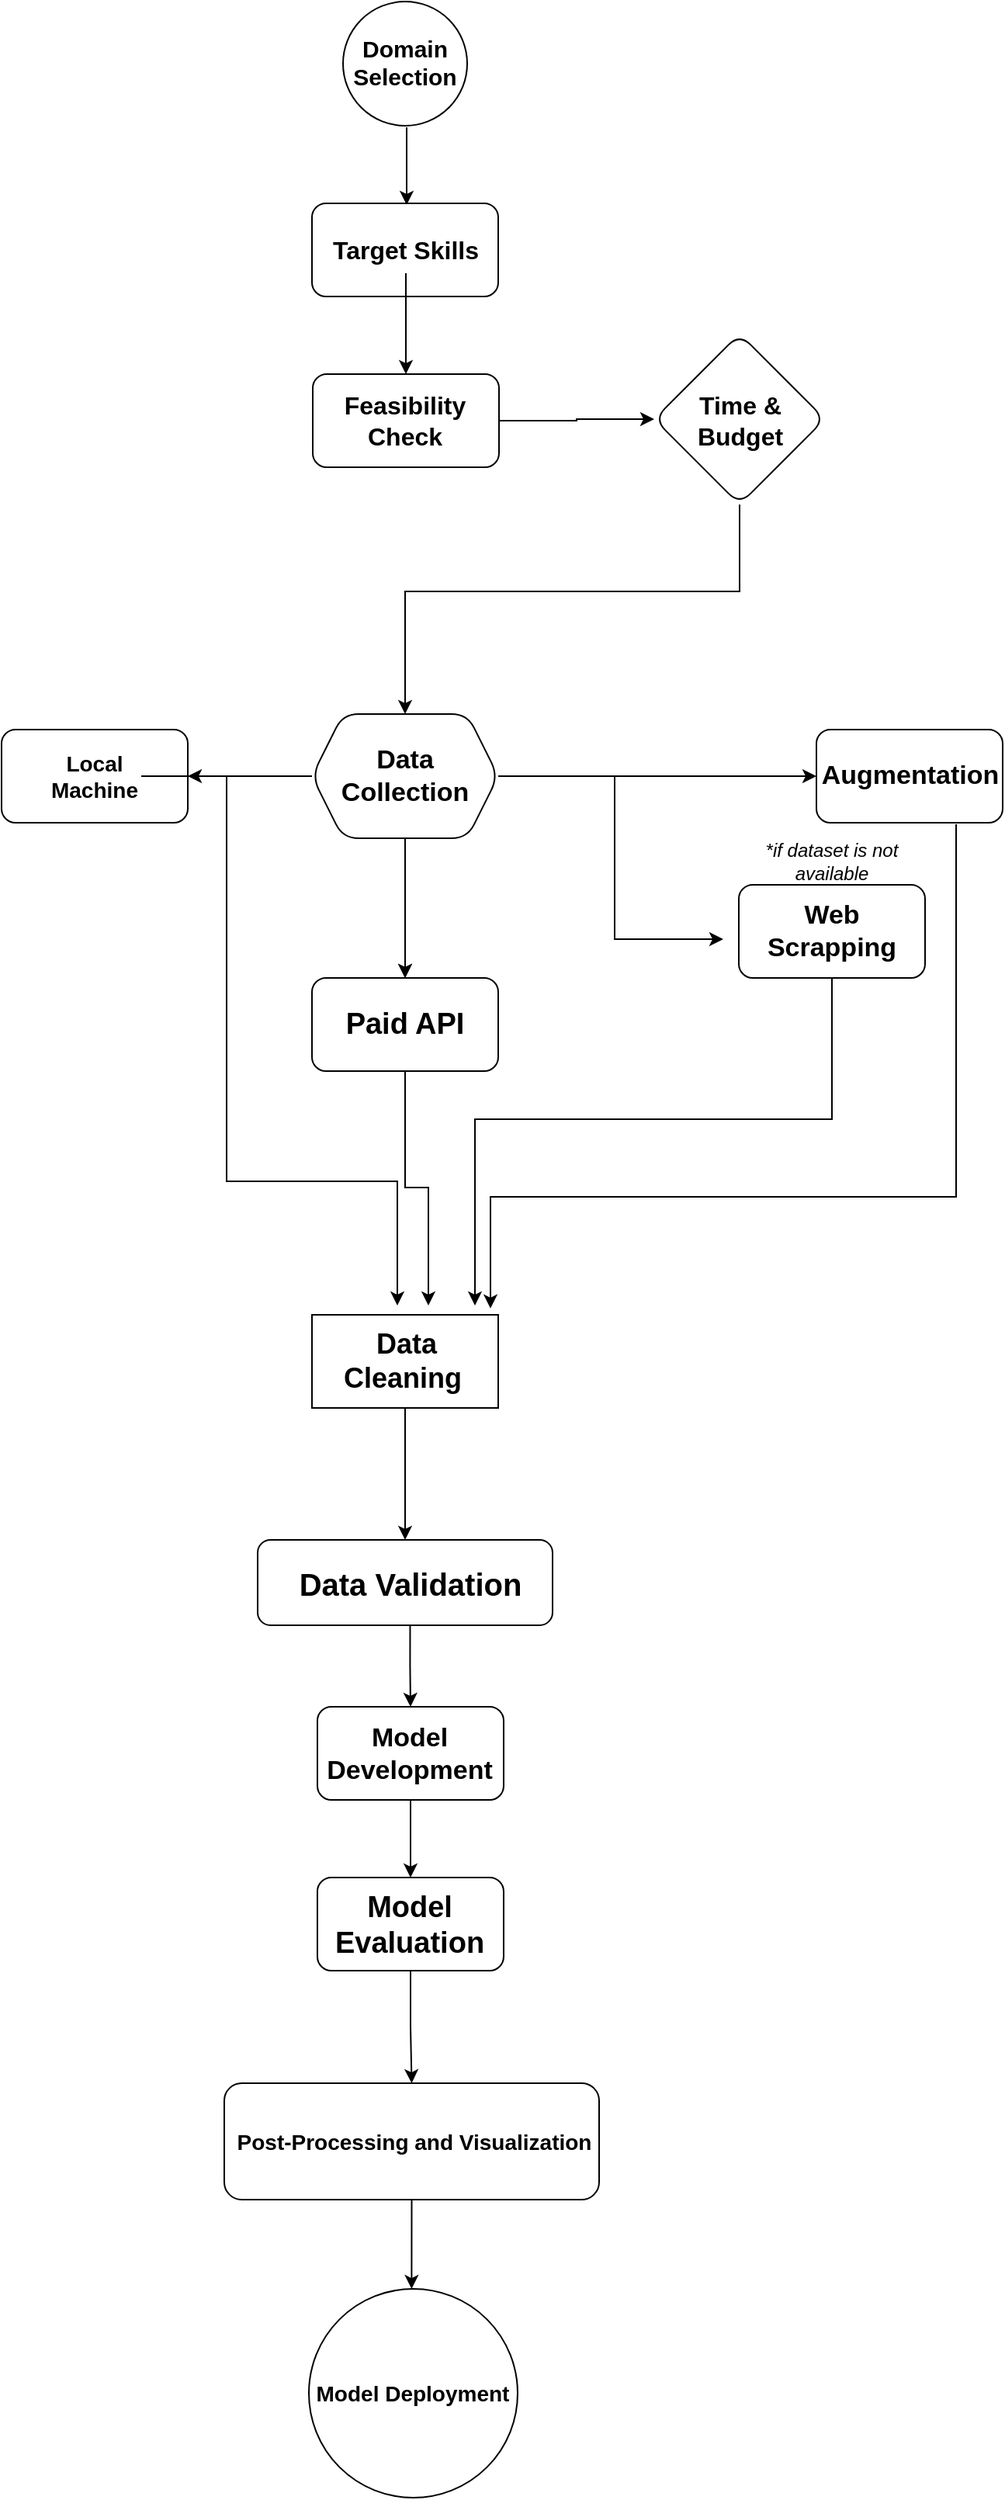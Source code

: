 <mxfile version="26.0.4">
  <diagram name="Page-1" id="bL-7anh0yRQtcCFwLneY">
    <mxGraphModel dx="1764" dy="933" grid="1" gridSize="10" guides="1" tooltips="1" connect="1" arrows="1" fold="1" page="1" pageScale="1" pageWidth="850" pageHeight="1100" math="0" shadow="0">
      <root>
        <mxCell id="0" />
        <mxCell id="1" parent="0" />
        <mxCell id="3jIO0v2SfAkL-Q8g2eAK-5" value="" style="ellipse;whiteSpace=wrap;html=1;rounded=1;" parent="1" vertex="1">
          <mxGeometry x="385" y="10" width="80" height="80" as="geometry" />
        </mxCell>
        <mxCell id="ProNFtIYXbp6_ZJc4s1l-50" value="" style="edgeStyle=orthogonalEdgeStyle;rounded=0;orthogonalLoop=1;jettySize=auto;html=1;" edge="1" parent="1">
          <mxGeometry relative="1" as="geometry">
            <mxPoint x="426" y="102" as="sourcePoint" />
            <mxPoint x="426" y="141" as="targetPoint" />
            <Array as="points">
              <mxPoint x="426" y="91" />
              <mxPoint x="426" y="91" />
            </Array>
          </mxGeometry>
        </mxCell>
        <mxCell id="3jIO0v2SfAkL-Q8g2eAK-7" value="Domain Selection" style="text;html=1;align=center;verticalAlign=middle;whiteSpace=wrap;rounded=0;fontSize=15;fontStyle=1" parent="1" vertex="1">
          <mxGeometry x="395" y="34" width="60" height="30" as="geometry" />
        </mxCell>
        <mxCell id="ProNFtIYXbp6_ZJc4s1l-4" value="" style="rounded=1;whiteSpace=wrap;html=1;" vertex="1" parent="1">
          <mxGeometry x="365" y="140" width="120" height="60" as="geometry" />
        </mxCell>
        <mxCell id="ProNFtIYXbp6_ZJc4s1l-53" value="" style="edgeStyle=orthogonalEdgeStyle;rounded=0;orthogonalLoop=1;jettySize=auto;html=1;" edge="1" parent="1" source="ProNFtIYXbp6_ZJc4s1l-6" target="ProNFtIYXbp6_ZJc4s1l-52">
          <mxGeometry relative="1" as="geometry" />
        </mxCell>
        <mxCell id="ProNFtIYXbp6_ZJc4s1l-6" value="Target Skills" style="text;html=1;align=center;verticalAlign=middle;whiteSpace=wrap;rounded=0;strokeWidth=3;fontSize=16;fontStyle=1" vertex="1" parent="1">
          <mxGeometry x="373" y="155" width="105" height="30" as="geometry" />
        </mxCell>
        <mxCell id="ProNFtIYXbp6_ZJc4s1l-12" value="" style="edgeStyle=orthogonalEdgeStyle;rounded=0;orthogonalLoop=1;jettySize=auto;html=1;" edge="1" parent="1" source="ProNFtIYXbp6_ZJc4s1l-7" target="ProNFtIYXbp6_ZJc4s1l-11">
          <mxGeometry relative="1" as="geometry" />
        </mxCell>
        <mxCell id="ProNFtIYXbp6_ZJc4s1l-15" value="" style="edgeStyle=orthogonalEdgeStyle;rounded=0;orthogonalLoop=1;jettySize=auto;html=1;" edge="1" parent="1" source="ProNFtIYXbp6_ZJc4s1l-7" target="ProNFtIYXbp6_ZJc4s1l-14">
          <mxGeometry relative="1" as="geometry" />
        </mxCell>
        <mxCell id="ProNFtIYXbp6_ZJc4s1l-18" value="" style="edgeStyle=orthogonalEdgeStyle;rounded=0;orthogonalLoop=1;jettySize=auto;html=1;" edge="1" parent="1" source="ProNFtIYXbp6_ZJc4s1l-7" target="ProNFtIYXbp6_ZJc4s1l-17">
          <mxGeometry relative="1" as="geometry" />
        </mxCell>
        <mxCell id="ProNFtIYXbp6_ZJc4s1l-22" style="edgeStyle=orthogonalEdgeStyle;rounded=0;orthogonalLoop=1;jettySize=auto;html=1;" edge="1" parent="1" source="ProNFtIYXbp6_ZJc4s1l-7">
          <mxGeometry relative="1" as="geometry">
            <mxPoint x="630" y="614" as="targetPoint" />
            <Array as="points">
              <mxPoint x="560" y="509" />
              <mxPoint x="560" y="614" />
              <mxPoint x="610" y="614" />
            </Array>
          </mxGeometry>
        </mxCell>
        <mxCell id="ProNFtIYXbp6_ZJc4s1l-7" value="" style="shape=hexagon;perimeter=hexagonPerimeter2;whiteSpace=wrap;html=1;fixedSize=1;rounded=1;" vertex="1" parent="1">
          <mxGeometry x="365" y="469" width="120" height="80" as="geometry" />
        </mxCell>
        <mxCell id="ProNFtIYXbp6_ZJc4s1l-20" value="" style="edgeStyle=orthogonalEdgeStyle;rounded=0;orthogonalLoop=1;jettySize=auto;html=1;" edge="1" parent="1">
          <mxGeometry relative="1" as="geometry">
            <mxPoint x="425" y="560" as="sourcePoint" />
            <mxPoint x="425" y="639" as="targetPoint" />
          </mxGeometry>
        </mxCell>
        <mxCell id="ProNFtIYXbp6_ZJc4s1l-10" value="Data Collection" style="text;html=1;align=center;verticalAlign=middle;whiteSpace=wrap;rounded=0;fontSize=17;fontStyle=1" vertex="1" parent="1">
          <mxGeometry x="395" y="494" width="60" height="30" as="geometry" />
        </mxCell>
        <mxCell id="ProNFtIYXbp6_ZJc4s1l-61" style="edgeStyle=orthogonalEdgeStyle;rounded=0;orthogonalLoop=1;jettySize=auto;html=1;" edge="1" parent="1" source="ProNFtIYXbp6_ZJc4s1l-11">
          <mxGeometry relative="1" as="geometry">
            <mxPoint x="440" y="850" as="targetPoint" />
            <Array as="points">
              <mxPoint x="425" y="774" />
              <mxPoint x="440" y="774" />
            </Array>
          </mxGeometry>
        </mxCell>
        <mxCell id="ProNFtIYXbp6_ZJc4s1l-11" value="" style="whiteSpace=wrap;html=1;rounded=1;" vertex="1" parent="1">
          <mxGeometry x="365" y="639" width="120" height="60" as="geometry" />
        </mxCell>
        <mxCell id="ProNFtIYXbp6_ZJc4s1l-13" value="Paid API" style="text;html=1;align=center;verticalAlign=middle;whiteSpace=wrap;rounded=0;fontSize=19;fontStyle=1" vertex="1" parent="1">
          <mxGeometry x="380" y="654" width="90" height="30" as="geometry" />
        </mxCell>
        <mxCell id="ProNFtIYXbp6_ZJc4s1l-14" value="" style="whiteSpace=wrap;html=1;rounded=1;" vertex="1" parent="1">
          <mxGeometry x="165" y="479" width="120" height="60" as="geometry" />
        </mxCell>
        <mxCell id="ProNFtIYXbp6_ZJc4s1l-59" style="edgeStyle=orthogonalEdgeStyle;rounded=0;orthogonalLoop=1;jettySize=auto;html=1;" edge="1" parent="1" source="ProNFtIYXbp6_ZJc4s1l-16">
          <mxGeometry relative="1" as="geometry">
            <mxPoint x="420" y="850" as="targetPoint" />
            <Array as="points">
              <mxPoint x="310" y="509" />
              <mxPoint x="310" y="770" />
              <mxPoint x="420" y="770" />
            </Array>
          </mxGeometry>
        </mxCell>
        <mxCell id="ProNFtIYXbp6_ZJc4s1l-16" value="Local Machine" style="text;html=1;align=center;verticalAlign=middle;whiteSpace=wrap;rounded=0;fontSize=14;fontStyle=1" vertex="1" parent="1">
          <mxGeometry x="195" y="494" width="60" height="30" as="geometry" />
        </mxCell>
        <mxCell id="ProNFtIYXbp6_ZJc4s1l-17" value="" style="whiteSpace=wrap;html=1;rounded=1;" vertex="1" parent="1">
          <mxGeometry x="690" y="479" width="120" height="60" as="geometry" />
        </mxCell>
        <mxCell id="ProNFtIYXbp6_ZJc4s1l-63" style="edgeStyle=orthogonalEdgeStyle;rounded=0;orthogonalLoop=1;jettySize=auto;html=1;" edge="1" parent="1">
          <mxGeometry relative="1" as="geometry">
            <mxPoint x="480" y="851.905" as="targetPoint" />
            <mxPoint x="780" y="540" as="sourcePoint" />
            <Array as="points">
              <mxPoint x="780" y="780" />
              <mxPoint x="480" y="780" />
            </Array>
          </mxGeometry>
        </mxCell>
        <mxCell id="ProNFtIYXbp6_ZJc4s1l-19" value="Augmentation" style="text;html=1;align=center;verticalAlign=middle;whiteSpace=wrap;rounded=0;fontSize=17;fontStyle=1" vertex="1" parent="1">
          <mxGeometry x="702.5" y="494" width="95" height="30" as="geometry" />
        </mxCell>
        <mxCell id="ProNFtIYXbp6_ZJc4s1l-62" style="edgeStyle=orthogonalEdgeStyle;rounded=0;orthogonalLoop=1;jettySize=auto;html=1;" edge="1" parent="1" source="ProNFtIYXbp6_ZJc4s1l-23">
          <mxGeometry relative="1" as="geometry">
            <mxPoint x="470" y="850" as="targetPoint" />
            <Array as="points">
              <mxPoint x="700" y="730" />
              <mxPoint x="470" y="730" />
            </Array>
          </mxGeometry>
        </mxCell>
        <mxCell id="ProNFtIYXbp6_ZJc4s1l-23" value="" style="rounded=1;whiteSpace=wrap;html=1;" vertex="1" parent="1">
          <mxGeometry x="640" y="579" width="120" height="60" as="geometry" />
        </mxCell>
        <mxCell id="ProNFtIYXbp6_ZJc4s1l-24" value="Web Scrapping" style="text;html=1;align=center;verticalAlign=middle;whiteSpace=wrap;rounded=0;fontSize=17;fontStyle=1" vertex="1" parent="1">
          <mxGeometry x="670" y="594" width="60" height="30" as="geometry" />
        </mxCell>
        <mxCell id="ProNFtIYXbp6_ZJc4s1l-29" value="" style="edgeStyle=orthogonalEdgeStyle;rounded=0;orthogonalLoop=1;jettySize=auto;html=1;" edge="1" parent="1" source="ProNFtIYXbp6_ZJc4s1l-25" target="ProNFtIYXbp6_ZJc4s1l-28">
          <mxGeometry relative="1" as="geometry" />
        </mxCell>
        <mxCell id="ProNFtIYXbp6_ZJc4s1l-25" value="" style="whiteSpace=wrap;html=1;" vertex="1" parent="1">
          <mxGeometry x="365" y="856" width="120" height="60" as="geometry" />
        </mxCell>
        <mxCell id="ProNFtIYXbp6_ZJc4s1l-27" value="Data Cleaning&amp;nbsp;" style="text;html=1;align=center;verticalAlign=middle;whiteSpace=wrap;rounded=0;fontSize=18;fontStyle=1" vertex="1" parent="1">
          <mxGeometry x="395.5" y="871" width="60" height="30" as="geometry" />
        </mxCell>
        <mxCell id="ProNFtIYXbp6_ZJc4s1l-28" value="" style="rounded=1;whiteSpace=wrap;html=1;" vertex="1" parent="1">
          <mxGeometry x="330" y="1001" width="190" height="55" as="geometry" />
        </mxCell>
        <mxCell id="ProNFtIYXbp6_ZJc4s1l-34" value="" style="edgeStyle=orthogonalEdgeStyle;rounded=0;orthogonalLoop=1;jettySize=auto;html=1;exitX=0.517;exitY=1.008;exitDx=0;exitDy=0;exitPerimeter=0;" edge="1" parent="1" source="ProNFtIYXbp6_ZJc4s1l-28" target="ProNFtIYXbp6_ZJc4s1l-33">
          <mxGeometry relative="1" as="geometry">
            <mxPoint x="428" y="1060" as="sourcePoint" />
          </mxGeometry>
        </mxCell>
        <mxCell id="ProNFtIYXbp6_ZJc4s1l-30" value="Data Validation" style="text;html=1;align=center;verticalAlign=middle;whiteSpace=wrap;rounded=0;fontSize=20;fontStyle=1" vertex="1" parent="1">
          <mxGeometry x="332.87" y="1013.5" width="191.25" height="30" as="geometry" />
        </mxCell>
        <mxCell id="ProNFtIYXbp6_ZJc4s1l-33" value="" style="rounded=1;whiteSpace=wrap;html=1;" vertex="1" parent="1">
          <mxGeometry x="368.495" y="1108.5" width="120" height="60" as="geometry" />
        </mxCell>
        <mxCell id="ProNFtIYXbp6_ZJc4s1l-38" value="" style="edgeStyle=orthogonalEdgeStyle;rounded=0;orthogonalLoop=1;jettySize=auto;html=1;exitX=0.5;exitY=1;exitDx=0;exitDy=0;" edge="1" parent="1" source="ProNFtIYXbp6_ZJc4s1l-33" target="ProNFtIYXbp6_ZJc4s1l-37">
          <mxGeometry relative="1" as="geometry">
            <mxPoint x="428" y="1180" as="sourcePoint" />
          </mxGeometry>
        </mxCell>
        <mxCell id="ProNFtIYXbp6_ZJc4s1l-36" value="Model Development" style="text;html=1;align=center;verticalAlign=middle;whiteSpace=wrap;rounded=0;fontSize=17;fontStyle=1" vertex="1" parent="1">
          <mxGeometry x="398.49" y="1123.5" width="60" height="30" as="geometry" />
        </mxCell>
        <mxCell id="ProNFtIYXbp6_ZJc4s1l-41" value="" style="edgeStyle=orthogonalEdgeStyle;rounded=0;orthogonalLoop=1;jettySize=auto;html=1;" edge="1" parent="1" source="ProNFtIYXbp6_ZJc4s1l-37" target="ProNFtIYXbp6_ZJc4s1l-40">
          <mxGeometry relative="1" as="geometry" />
        </mxCell>
        <mxCell id="ProNFtIYXbp6_ZJc4s1l-37" value="" style="rounded=1;whiteSpace=wrap;html=1;" vertex="1" parent="1">
          <mxGeometry x="368.49" y="1218.5" width="120" height="60" as="geometry" />
        </mxCell>
        <mxCell id="ProNFtIYXbp6_ZJc4s1l-39" value="Model Evaluation" style="text;html=1;align=center;verticalAlign=middle;whiteSpace=wrap;rounded=0;fontSize=19;fontStyle=1" vertex="1" parent="1">
          <mxGeometry x="398" y="1234" width="60" height="30" as="geometry" />
        </mxCell>
        <mxCell id="ProNFtIYXbp6_ZJc4s1l-40" value="" style="rounded=1;whiteSpace=wrap;html=1;" vertex="1" parent="1">
          <mxGeometry x="308.49" y="1351" width="241.51" height="75" as="geometry" />
        </mxCell>
        <mxCell id="ProNFtIYXbp6_ZJc4s1l-45" value="" style="edgeStyle=orthogonalEdgeStyle;rounded=0;orthogonalLoop=1;jettySize=auto;html=1;exitX=0.5;exitY=1;exitDx=0;exitDy=0;" edge="1" parent="1" source="ProNFtIYXbp6_ZJc4s1l-40" target="ProNFtIYXbp6_ZJc4s1l-44">
          <mxGeometry relative="1" as="geometry">
            <mxPoint x="430" y="1430" as="sourcePoint" />
            <Array as="points">
              <mxPoint x="429" y="1470" />
              <mxPoint x="429" y="1470" />
            </Array>
          </mxGeometry>
        </mxCell>
        <mxCell id="ProNFtIYXbp6_ZJc4s1l-42" value="Post-Processing and Visualization" style="text;html=1;align=center;verticalAlign=middle;whiteSpace=wrap;rounded=0;fontSize=14;fontStyle=1" vertex="1" parent="1">
          <mxGeometry x="301" y="1373.5" width="260" height="30" as="geometry" />
        </mxCell>
        <mxCell id="ProNFtIYXbp6_ZJc4s1l-44" value="" style="ellipse;whiteSpace=wrap;html=1;" vertex="1" parent="1">
          <mxGeometry x="363" y="1483.5" width="134.5" height="134.5" as="geometry" />
        </mxCell>
        <mxCell id="ProNFtIYXbp6_ZJc4s1l-46" value="Model Deployment" style="text;html=1;align=center;verticalAlign=middle;whiteSpace=wrap;rounded=0;fontSize=14;fontStyle=1" vertex="1" parent="1">
          <mxGeometry x="355" y="1535.75" width="150" height="30" as="geometry" />
        </mxCell>
        <mxCell id="ProNFtIYXbp6_ZJc4s1l-56" value="" style="edgeStyle=orthogonalEdgeStyle;rounded=0;orthogonalLoop=1;jettySize=auto;html=1;" edge="1" parent="1" source="ProNFtIYXbp6_ZJc4s1l-52" target="ProNFtIYXbp6_ZJc4s1l-55">
          <mxGeometry relative="1" as="geometry" />
        </mxCell>
        <mxCell id="ProNFtIYXbp6_ZJc4s1l-52" value="" style="rounded=1;whiteSpace=wrap;html=1;" vertex="1" parent="1">
          <mxGeometry x="365.5" y="250" width="120" height="60" as="geometry" />
        </mxCell>
        <mxCell id="ProNFtIYXbp6_ZJc4s1l-54" value="Feasibility Check" style="text;html=1;align=center;verticalAlign=middle;whiteSpace=wrap;rounded=0;fontSize=16;fontStyle=1" vertex="1" parent="1">
          <mxGeometry x="395" y="265" width="60" height="30" as="geometry" />
        </mxCell>
        <mxCell id="ProNFtIYXbp6_ZJc4s1l-58" style="edgeStyle=orthogonalEdgeStyle;rounded=0;orthogonalLoop=1;jettySize=auto;html=1;entryX=0.5;entryY=0;entryDx=0;entryDy=0;" edge="1" parent="1" source="ProNFtIYXbp6_ZJc4s1l-55" target="ProNFtIYXbp6_ZJc4s1l-7">
          <mxGeometry relative="1" as="geometry">
            <mxPoint x="420" y="450" as="targetPoint" />
            <Array as="points">
              <mxPoint x="641" y="390" />
              <mxPoint x="425" y="390" />
            </Array>
          </mxGeometry>
        </mxCell>
        <mxCell id="ProNFtIYXbp6_ZJc4s1l-55" value="" style="rhombus;whiteSpace=wrap;html=1;rounded=1;" vertex="1" parent="1">
          <mxGeometry x="585.5" y="224" width="110" height="110" as="geometry" />
        </mxCell>
        <mxCell id="ProNFtIYXbp6_ZJc4s1l-57" value="Time &amp;amp; Budget" style="text;html=1;align=center;verticalAlign=middle;whiteSpace=wrap;rounded=0;fontSize=16;fontStyle=1" vertex="1" parent="1">
          <mxGeometry x="610.5" y="265" width="60" height="30" as="geometry" />
        </mxCell>
        <mxCell id="ProNFtIYXbp6_ZJc4s1l-65" value="&lt;i&gt;*if dataset is not available&lt;/i&gt;" style="text;html=1;align=center;verticalAlign=middle;whiteSpace=wrap;rounded=0;" vertex="1" parent="1">
          <mxGeometry x="650" y="549" width="100" height="30" as="geometry" />
        </mxCell>
      </root>
    </mxGraphModel>
  </diagram>
</mxfile>
